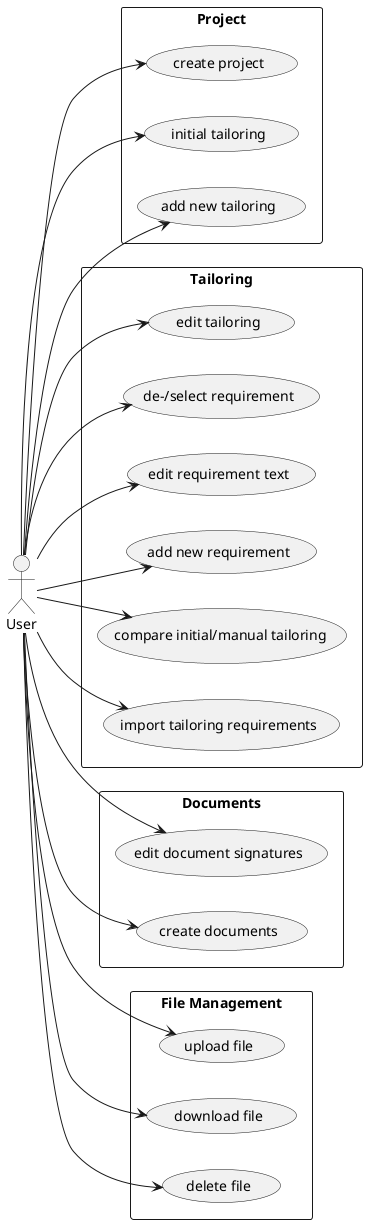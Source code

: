 @startuml usecases.png

  left to right direction
  skinparam packageStyle rect
  
  actor "User" as anwender

  rectangle "Project" {
    anwender --> (create project)
    anwender --> (initial tailoring)
    anwender --> (add new tailoring)
  }

  rectangle "Tailoring" {
    anwender --> (edit tailoring)
    anwender --> (de-/select requirement)
    anwender --> (edit requirement text)
    anwender --> (add new requirement)
    anwender --> (compare initial/manual tailoring)
    anwender --> (import tailoring requirements)
  }

  rectangle "Documents" {
    anwender --> (edit document signatures)
    anwender --> (create documents)
  }

  rectangle "File Management" {
    anwender --> (upload file)
    anwender --> (download file)
    anwender --> (delete file)
  }

@enduml